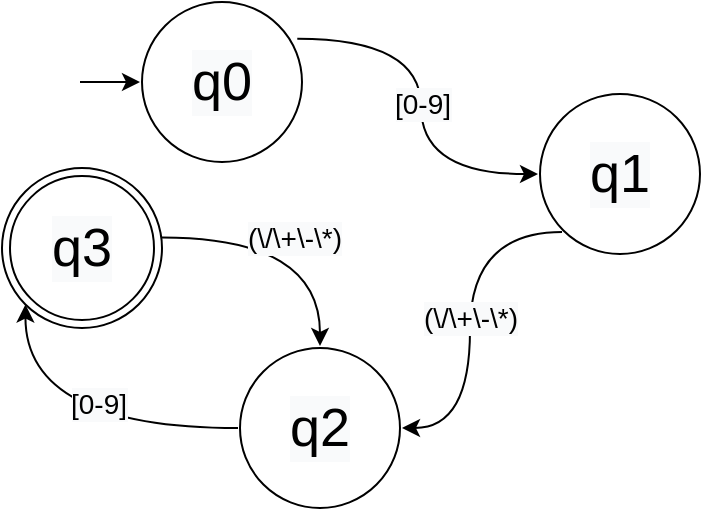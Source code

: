 <mxfile>
    <diagram id="kFq7Q5psXEPhhri-myj2" name="Page-1">
        <mxGraphModel dx="432" dy="431" grid="0" gridSize="10" guides="1" tooltips="1" connect="1" arrows="1" fold="1" page="0" pageScale="1" pageWidth="850" pageHeight="1100" background="none" math="0" shadow="0">
            <root>
                <mxCell id="0"/>
                <mxCell id="1" parent="0"/>
                <mxCell id="2" value="q3" style="ellipse;shape=doubleEllipse;whiteSpace=wrap;html=1;aspect=fixed;fontSize=27;fillColor=none;labelBackgroundColor=#F9FAFB;" vertex="1" parent="1">
                    <mxGeometry x="71" y="273" width="80" height="80" as="geometry"/>
                </mxCell>
                <mxCell id="4" value="[0-9]" style="edgeStyle=orthogonalEdgeStyle;html=1;entryX=0;entryY=0.5;entryDx=0;entryDy=0;entryPerimeter=0;fontSize=14;exitX=0.959;exitY=0.236;exitDx=0;exitDy=0;exitPerimeter=0;curved=1;fillColor=none;labelBackgroundColor=#F9FAFB;" edge="1" parent="1" source="13" target="5">
                    <mxGeometry relative="1" as="geometry">
                        <mxPoint x="340" y="270" as="targetPoint"/>
                        <mxPoint x="233" y="196" as="sourcePoint"/>
                    </mxGeometry>
                </mxCell>
                <mxCell id="7" value="(\/\+\-\*)" style="edgeStyle=orthogonalEdgeStyle;html=1;exitX=0;exitY=1;exitDx=0;exitDy=0;entryX=1;entryY=0.5;entryDx=0;entryDy=0;fontSize=14;curved=1;fillColor=none;labelBackgroundColor=#F9FAFB;" edge="1" parent="1" source="5" target="6">
                    <mxGeometry relative="1" as="geometry"/>
                </mxCell>
                <mxCell id="5" value="q1" style="ellipse;whiteSpace=wrap;html=1;strokeWidth=1;perimeterSpacing=1;fontSize=27;fillColor=none;labelBackgroundColor=#F9FAFB;" vertex="1" parent="1">
                    <mxGeometry x="340" y="236" width="80" height="80" as="geometry"/>
                </mxCell>
                <mxCell id="8" value="[0-9]" style="edgeStyle=orthogonalEdgeStyle;html=1;fontSize=14;entryX=0;entryY=1;entryDx=0;entryDy=0;curved=1;fillColor=none;labelBackgroundColor=#F9FAFB;" edge="1" parent="1" source="6" target="2">
                    <mxGeometry x="-0.167" y="-12" relative="1" as="geometry">
                        <mxPoint x="174" y="290" as="targetPoint"/>
                        <mxPoint as="offset"/>
                    </mxGeometry>
                </mxCell>
                <mxCell id="6" value="q2" style="ellipse;whiteSpace=wrap;html=1;strokeWidth=1;perimeterSpacing=1;fontSize=27;fillColor=none;labelBackgroundColor=#F9FAFB;" vertex="1" parent="1">
                    <mxGeometry x="190" y="363" width="80" height="80" as="geometry"/>
                </mxCell>
                <mxCell id="12" value="" style="endArrow=classic;html=1;curved=1;fontSize=14;fillColor=none;labelBackgroundColor=#F9FAFB;" edge="1" parent="1">
                    <mxGeometry width="50" height="50" relative="1" as="geometry">
                        <mxPoint x="110" y="230" as="sourcePoint"/>
                        <mxPoint x="140" y="230" as="targetPoint"/>
                    </mxGeometry>
                </mxCell>
                <mxCell id="13" value="q0" style="ellipse;whiteSpace=wrap;html=1;strokeWidth=1;perimeterSpacing=1;fontSize=27;fillColor=none;labelBackgroundColor=#F9FAFB;" vertex="1" parent="1">
                    <mxGeometry x="141" y="190" width="80" height="80" as="geometry"/>
                </mxCell>
                <mxCell id="19" value="(\/\+\-\*)" style="edgeStyle=orthogonalEdgeStyle;html=1;exitX=1;exitY=0.434;exitDx=0;exitDy=0;entryX=0.5;entryY=0;entryDx=0;entryDy=0;fontSize=14;curved=1;exitPerimeter=0;fillColor=none;labelBackgroundColor=#F9FAFB;" edge="1" parent="1" source="2" target="6">
                    <mxGeometry relative="1" as="geometry">
                        <mxPoint x="224.009" y="320.001" as="sourcePoint"/>
                        <mxPoint x="144" y="418.01" as="targetPoint"/>
                    </mxGeometry>
                </mxCell>
            </root>
        </mxGraphModel>
    </diagram>
</mxfile>